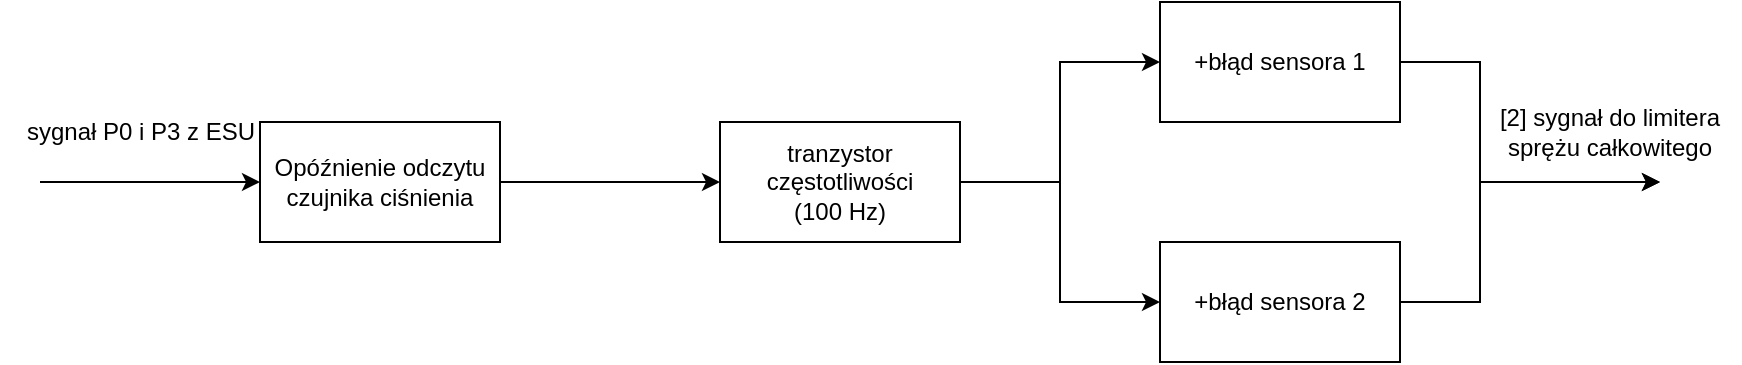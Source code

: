 <mxfile version="20.7.4" type="device"><diagram id="jUK2vptUwB-NdlEODVpY" name="Strona-1"><mxGraphModel dx="1434" dy="884" grid="1" gridSize="10" guides="1" tooltips="1" connect="1" arrows="1" fold="1" page="1" pageScale="1" pageWidth="1169" pageHeight="827" math="0" shadow="0"><root><mxCell id="0"/><mxCell id="1" parent="0"/><mxCell id="eExqt__6RcEt44_wJCqO-1" value="" style="endArrow=classic;html=1;rounded=0;entryX=0;entryY=0.5;entryDx=0;entryDy=0;" parent="1" edge="1"><mxGeometry width="50" height="50" relative="1" as="geometry"><mxPoint x="110" y="300" as="sourcePoint"/><mxPoint x="220" y="300" as="targetPoint"/></mxGeometry></mxCell><mxCell id="eExqt__6RcEt44_wJCqO-2" value="sygnał P0 i P3 z ESU" style="text;html=1;align=center;verticalAlign=middle;resizable=0;points=[];autosize=1;strokeColor=none;fillColor=none;" parent="1" vertex="1"><mxGeometry x="90" y="260" width="140" height="30" as="geometry"/></mxCell><mxCell id="eExqt__6RcEt44_wJCqO-3" style="edgeStyle=orthogonalEdgeStyle;rounded=0;orthogonalLoop=1;jettySize=auto;html=1;" parent="1" source="eExqt__6RcEt44_wJCqO-5" target="eExqt__6RcEt44_wJCqO-9" edge="1"><mxGeometry relative="1" as="geometry"/></mxCell><mxCell id="eExqt__6RcEt44_wJCqO-4" style="edgeStyle=orthogonalEdgeStyle;rounded=0;orthogonalLoop=1;jettySize=auto;html=1;entryX=0;entryY=0.5;entryDx=0;entryDy=0;" parent="1" source="eExqt__6RcEt44_wJCqO-5" target="eExqt__6RcEt44_wJCqO-11" edge="1"><mxGeometry relative="1" as="geometry"/></mxCell><mxCell id="eExqt__6RcEt44_wJCqO-5" value="tranzystor częstotliwości &lt;br&gt;(100 Hz)" style="rounded=0;whiteSpace=wrap;html=1;" parent="1" vertex="1"><mxGeometry x="450" y="270" width="120" height="60" as="geometry"/></mxCell><mxCell id="eExqt__6RcEt44_wJCqO-6" value="" style="edgeStyle=orthogonalEdgeStyle;rounded=0;orthogonalLoop=1;jettySize=auto;html=1;" parent="1" source="eExqt__6RcEt44_wJCqO-7" target="eExqt__6RcEt44_wJCqO-5" edge="1"><mxGeometry relative="1" as="geometry"/></mxCell><mxCell id="eExqt__6RcEt44_wJCqO-7" value="Opóźnienie odczytu czujnika ciśnienia" style="rounded=0;whiteSpace=wrap;html=1;" parent="1" vertex="1"><mxGeometry x="220" y="270" width="120" height="60" as="geometry"/></mxCell><mxCell id="eExqt__6RcEt44_wJCqO-8" style="edgeStyle=orthogonalEdgeStyle;rounded=0;orthogonalLoop=1;jettySize=auto;html=1;" parent="1" source="eExqt__6RcEt44_wJCqO-9" edge="1"><mxGeometry relative="1" as="geometry"><mxPoint x="920" y="300" as="targetPoint"/><Array as="points"><mxPoint x="830" y="240"/><mxPoint x="830" y="300"/><mxPoint x="920" y="300"/></Array></mxGeometry></mxCell><mxCell id="eExqt__6RcEt44_wJCqO-9" value="+błąd sensora 1" style="rounded=0;whiteSpace=wrap;html=1;" parent="1" vertex="1"><mxGeometry x="670" y="210" width="120" height="60" as="geometry"/></mxCell><mxCell id="eExqt__6RcEt44_wJCqO-10" style="edgeStyle=orthogonalEdgeStyle;rounded=0;orthogonalLoop=1;jettySize=auto;html=1;" parent="1" source="eExqt__6RcEt44_wJCqO-11" edge="1"><mxGeometry relative="1" as="geometry"><mxPoint x="920" y="300" as="targetPoint"/><Array as="points"><mxPoint x="830" y="360"/><mxPoint x="830" y="300"/></Array></mxGeometry></mxCell><mxCell id="eExqt__6RcEt44_wJCqO-11" value="+błąd sensora 2" style="rounded=0;whiteSpace=wrap;html=1;" parent="1" vertex="1"><mxGeometry x="670" y="330" width="120" height="60" as="geometry"/></mxCell><mxCell id="eExqt__6RcEt44_wJCqO-12" value="[2] sygnał do limitera sprężu całkowitego" style="text;html=1;strokeColor=none;fillColor=none;align=center;verticalAlign=middle;whiteSpace=wrap;rounded=0;" parent="1" vertex="1"><mxGeometry x="830" y="260" width="130" height="30" as="geometry"/></mxCell></root></mxGraphModel></diagram></mxfile>